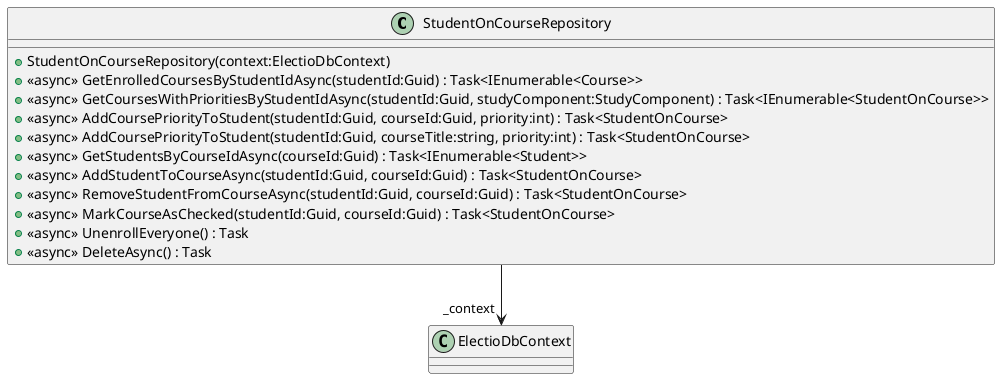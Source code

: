 @startuml
class StudentOnCourseRepository {
    + StudentOnCourseRepository(context:ElectioDbContext)
    + <<async>> GetEnrolledCoursesByStudentIdAsync(studentId:Guid) : Task<IEnumerable<Course>>
    + <<async>> GetCoursesWithPrioritiesByStudentIdAsync(studentId:Guid, studyComponent:StudyComponent) : Task<IEnumerable<StudentOnCourse>>
    + <<async>> AddCoursePriorityToStudent(studentId:Guid, courseId:Guid, priority:int) : Task<StudentOnCourse>
    + <<async>> AddCoursePriorityToStudent(studentId:Guid, courseTitle:string, priority:int) : Task<StudentOnCourse>
    + <<async>> GetStudentsByCourseIdAsync(courseId:Guid) : Task<IEnumerable<Student>>
    + <<async>> AddStudentToCourseAsync(studentId:Guid, courseId:Guid) : Task<StudentOnCourse>
    + <<async>> RemoveStudentFromCourseAsync(studentId:Guid, courseId:Guid) : Task<StudentOnCourse>
    + <<async>> MarkCourseAsChecked(studentId:Guid, courseId:Guid) : Task<StudentOnCourse>
    + <<async>> UnenrollEveryone() : Task
    + <<async>> DeleteAsync() : Task
}
StudentOnCourseRepository --> "_context" ElectioDbContext
@enduml
